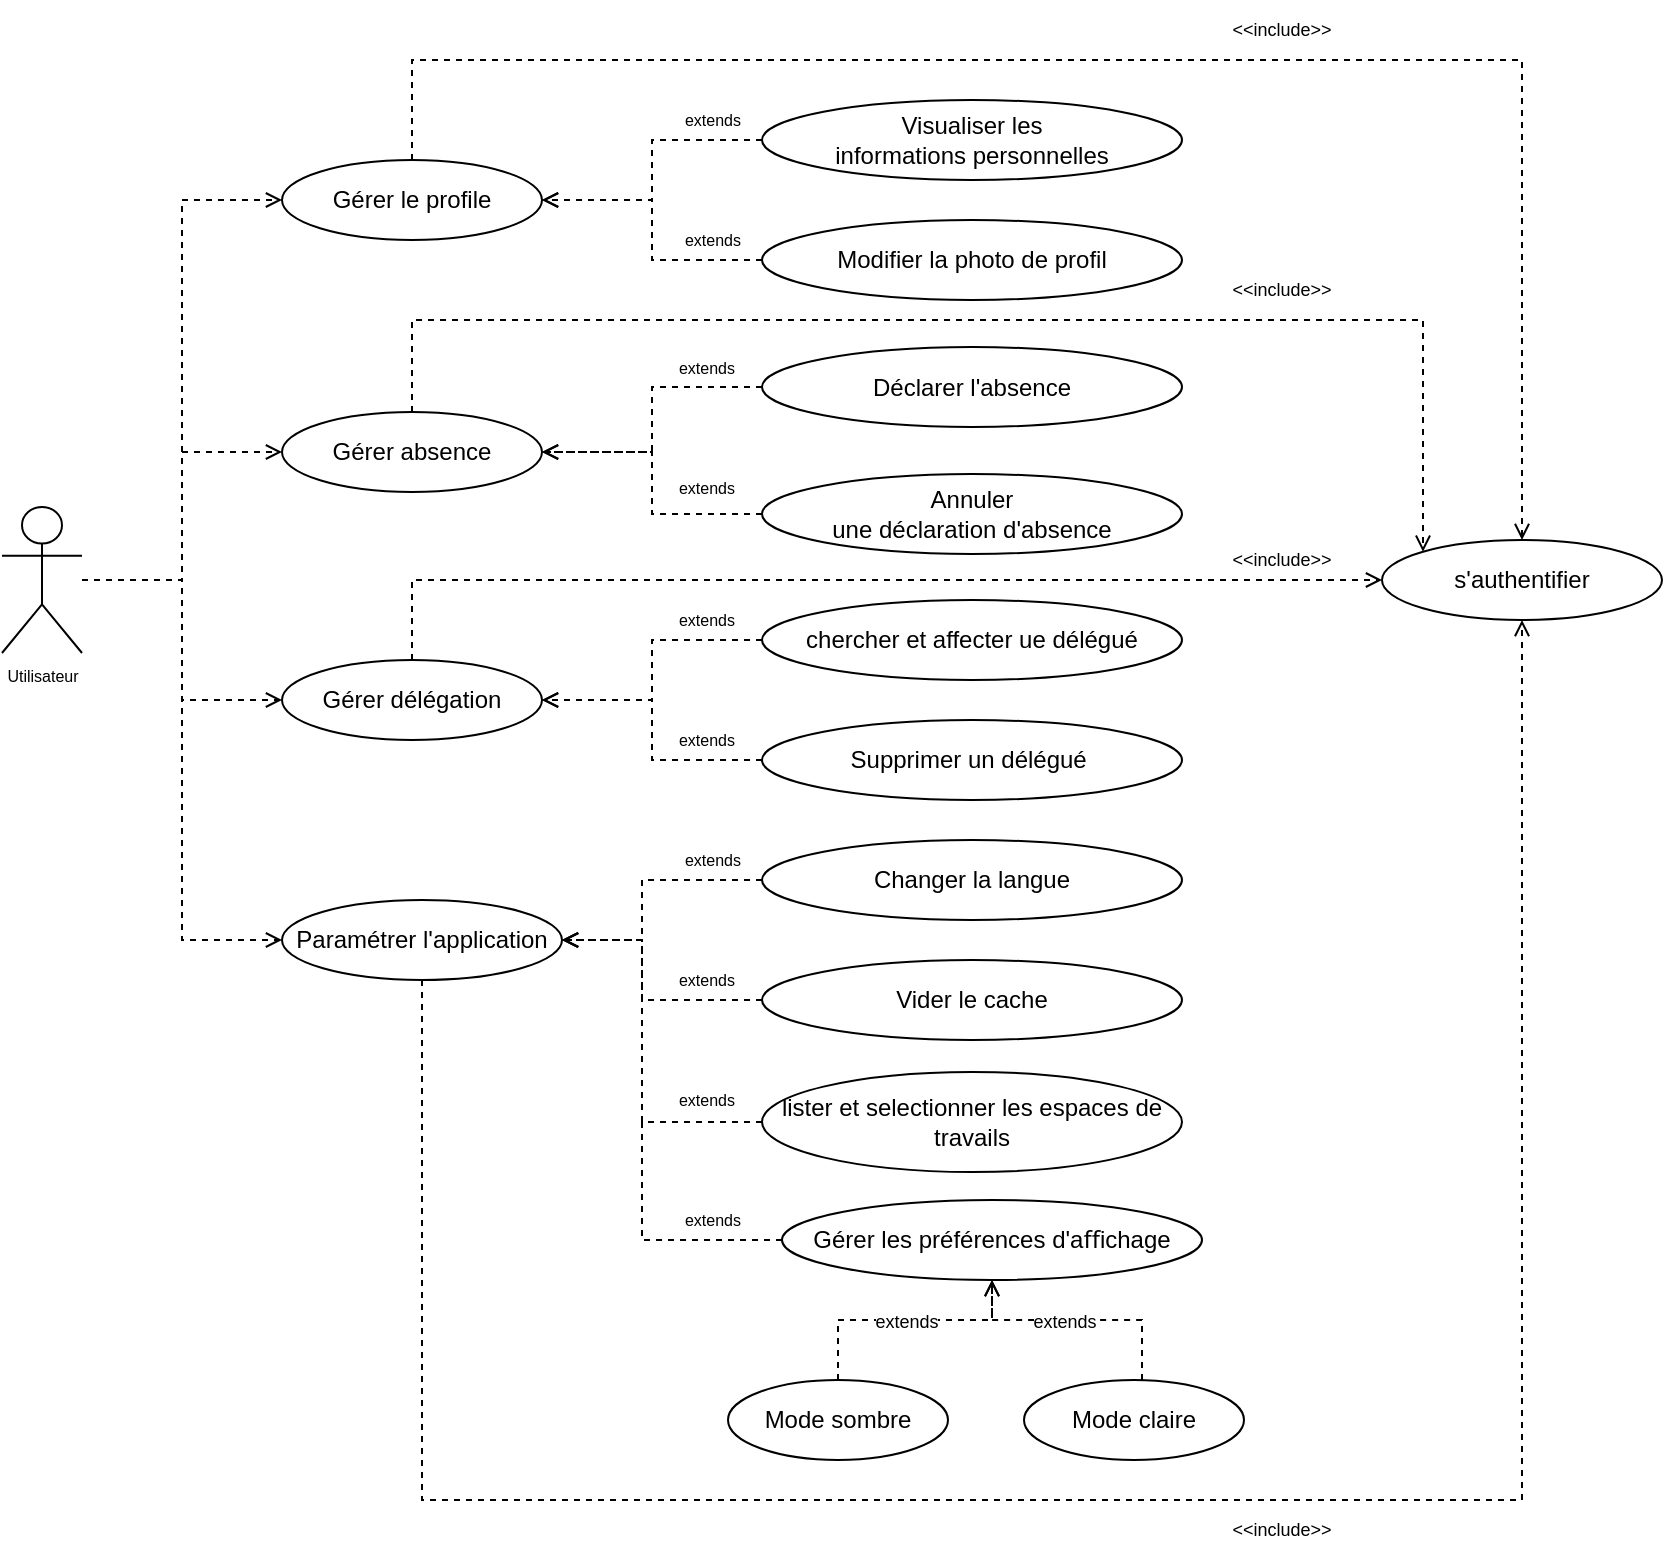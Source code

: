 <mxfile>
    <diagram id="8bSx6zjj0RE7G2_v_Q5R" name="Page-1">
        <mxGraphModel dx="798" dy="677" grid="1" gridSize="10" guides="1" tooltips="1" connect="1" arrows="1" fold="1" page="1" pageScale="1" pageWidth="850" pageHeight="1100" math="0" shadow="0">
            <root>
                <mxCell id="0"/>
                <mxCell id="1" parent="0"/>
                <mxCell id="86" style="edgeStyle=orthogonalEdgeStyle;html=1;dashed=1;rounded=0;endArrow=open;endFill=0;" edge="1" parent="1" source="6" target="75">
                    <mxGeometry relative="1" as="geometry"/>
                </mxCell>
                <mxCell id="6" value="&lt;div&gt;Visualiser l&lt;span style=&quot;background-color: initial;&quot;&gt;es informations&amp;nbsp;&lt;/span&gt;&lt;span style=&quot;background-color: initial;&quot;&gt;personnelles&lt;/span&gt;&lt;/div&gt;" style="ellipse;whiteSpace=wrap;html=1;" parent="1" vertex="1">
                    <mxGeometry x="390" y="180" width="210" height="40" as="geometry"/>
                </mxCell>
                <mxCell id="87" style="edgeStyle=orthogonalEdgeStyle;html=1;entryX=1;entryY=0.5;entryDx=0;entryDy=0;dashed=1;rounded=0;endArrow=open;endFill=0;" edge="1" parent="1" source="7" target="75">
                    <mxGeometry relative="1" as="geometry"/>
                </mxCell>
                <mxCell id="7" value="&lt;div&gt;Modifier&amp;nbsp;&lt;span style=&quot;background-color: initial;&quot;&gt;la photo de profil&lt;/span&gt;&lt;/div&gt;" style="ellipse;whiteSpace=wrap;html=1;" parent="1" vertex="1">
                    <mxGeometry x="390" y="240" width="210" height="40" as="geometry"/>
                </mxCell>
                <mxCell id="88" style="edgeStyle=orthogonalEdgeStyle;html=1;dashed=1;rounded=0;endArrow=open;endFill=0;" edge="1" parent="1" source="8" target="73">
                    <mxGeometry relative="1" as="geometry"/>
                </mxCell>
                <mxCell id="8" value="&lt;div&gt;Déclarer&amp;nbsp;&lt;span style=&quot;background-color: initial;&quot;&gt;l'absence&lt;/span&gt;&lt;/div&gt;" style="ellipse;whiteSpace=wrap;html=1;" parent="1" vertex="1">
                    <mxGeometry x="390" y="303.5" width="210" height="40" as="geometry"/>
                </mxCell>
                <mxCell id="89" style="edgeStyle=orthogonalEdgeStyle;html=1;entryX=1;entryY=0.5;entryDx=0;entryDy=0;dashed=1;rounded=0;endArrow=open;endFill=0;" edge="1" parent="1" source="9" target="73">
                    <mxGeometry relative="1" as="geometry"/>
                </mxCell>
                <mxCell id="9" value="&lt;div&gt;Annuler&lt;/div&gt;&lt;div&gt;une déclara&lt;span style=&quot;background-color: initial;&quot;&gt;tion d'absence&lt;/span&gt;&lt;/div&gt;" style="ellipse;whiteSpace=wrap;html=1;" parent="1" vertex="1">
                    <mxGeometry x="390" y="367" width="210" height="40" as="geometry"/>
                </mxCell>
                <mxCell id="90" style="edgeStyle=orthogonalEdgeStyle;html=1;entryX=1;entryY=0.5;entryDx=0;entryDy=0;dashed=1;rounded=0;endArrow=open;endFill=0;" edge="1" parent="1" source="10" target="74">
                    <mxGeometry relative="1" as="geometry"/>
                </mxCell>
                <mxCell id="10" value="&lt;div&gt;chercher et af&lt;span style=&quot;background-color: initial;&quot;&gt;fecter ue dé&lt;/span&gt;&lt;span style=&quot;background-color: initial;&quot;&gt;légué&lt;/span&gt;&lt;/div&gt;" style="ellipse;whiteSpace=wrap;html=1;" parent="1" vertex="1">
                    <mxGeometry x="390" y="430" width="210" height="40" as="geometry"/>
                </mxCell>
                <mxCell id="91" style="edgeStyle=orthogonalEdgeStyle;html=1;entryX=1;entryY=0.5;entryDx=0;entryDy=0;dashed=1;rounded=0;endArrow=open;endFill=0;" edge="1" parent="1" source="32" target="74">
                    <mxGeometry relative="1" as="geometry"/>
                </mxCell>
                <mxCell id="32" value="&lt;div&gt;Supprimer un délégué&amp;nbsp;&lt;/div&gt;" style="ellipse;whiteSpace=wrap;html=1;" parent="1" vertex="1">
                    <mxGeometry x="390" y="490" width="210" height="40" as="geometry"/>
                </mxCell>
                <mxCell id="92" style="edgeStyle=orthogonalEdgeStyle;html=1;entryX=1;entryY=0.5;entryDx=0;entryDy=0;dashed=1;rounded=0;endArrow=open;endFill=0;" edge="1" parent="1" source="36" target="76">
                    <mxGeometry relative="1" as="geometry">
                        <Array as="points">
                            <mxPoint x="330" y="570"/>
                            <mxPoint x="330" y="600"/>
                        </Array>
                    </mxGeometry>
                </mxCell>
                <mxCell id="36" value="Changer la langue" style="ellipse;whiteSpace=wrap;html=1;" parent="1" vertex="1">
                    <mxGeometry x="390" y="550" width="210" height="40" as="geometry"/>
                </mxCell>
                <mxCell id="93" style="edgeStyle=orthogonalEdgeStyle;html=1;dashed=1;rounded=0;entryX=1;entryY=0.5;entryDx=0;entryDy=0;endArrow=open;endFill=0;" edge="1" parent="1" source="37" target="76">
                    <mxGeometry relative="1" as="geometry">
                        <mxPoint x="270" y="600" as="targetPoint"/>
                        <Array as="points">
                            <mxPoint x="330" y="630"/>
                            <mxPoint x="330" y="600"/>
                        </Array>
                    </mxGeometry>
                </mxCell>
                <mxCell id="37" value="Vider le cache" style="ellipse;whiteSpace=wrap;html=1;" parent="1" vertex="1">
                    <mxGeometry x="390" y="610" width="210" height="40" as="geometry"/>
                </mxCell>
                <mxCell id="94" style="edgeStyle=orthogonalEdgeStyle;html=1;entryX=1;entryY=0.5;entryDx=0;entryDy=0;dashed=1;rounded=0;endArrow=open;endFill=0;" edge="1" parent="1" source="42" target="76">
                    <mxGeometry relative="1" as="geometry">
                        <Array as="points">
                            <mxPoint x="330" y="691"/>
                            <mxPoint x="330" y="600"/>
                        </Array>
                    </mxGeometry>
                </mxCell>
                <mxCell id="42" value="lister et selectionner les espaces de travails" style="ellipse;whiteSpace=wrap;html=1;" parent="1" vertex="1">
                    <mxGeometry x="390" y="666" width="210" height="50" as="geometry"/>
                </mxCell>
                <mxCell id="54" value="extends" style="text;html=1;align=center;verticalAlign=middle;resizable=0;points=[];autosize=1;strokeColor=none;fillColor=none;fontSize=8;" parent="1" vertex="1">
                    <mxGeometry x="340" y="730" width="50" height="20" as="geometry"/>
                </mxCell>
                <mxCell id="109" style="edgeStyle=orthogonalEdgeStyle;rounded=0;html=1;dashed=1;endArrow=open;endFill=0;entryX=0;entryY=0.5;entryDx=0;entryDy=0;" edge="1" parent="1" source="66" target="75">
                    <mxGeometry relative="1" as="geometry"/>
                </mxCell>
                <mxCell id="111" style="edgeStyle=orthogonalEdgeStyle;rounded=0;html=1;entryX=0;entryY=0.5;entryDx=0;entryDy=0;dashed=1;endArrow=open;endFill=0;" edge="1" parent="1" source="66" target="73">
                    <mxGeometry relative="1" as="geometry"/>
                </mxCell>
                <mxCell id="112" style="edgeStyle=orthogonalEdgeStyle;rounded=0;html=1;entryX=0;entryY=0.5;entryDx=0;entryDy=0;dashed=1;endArrow=open;endFill=0;" edge="1" parent="1" source="66" target="74">
                    <mxGeometry relative="1" as="geometry"/>
                </mxCell>
                <mxCell id="113" style="edgeStyle=orthogonalEdgeStyle;rounded=0;html=1;dashed=1;endArrow=open;endFill=0;entryX=0;entryY=0.5;entryDx=0;entryDy=0;" edge="1" parent="1" source="66" target="76">
                    <mxGeometry relative="1" as="geometry">
                        <mxPoint x="300" y="600" as="targetPoint"/>
                    </mxGeometry>
                </mxCell>
                <mxCell id="66" value="Utilisateur" style="shape=umlActor;verticalLabelPosition=bottom;verticalAlign=top;html=1;fontSize=8;" parent="1" vertex="1">
                    <mxGeometry x="10" y="383.5" width="40" height="73" as="geometry"/>
                </mxCell>
                <mxCell id="71" value="s'authentifier" style="ellipse;whiteSpace=wrap;html=1;" parent="1" vertex="1">
                    <mxGeometry x="700" y="400" width="140" height="40" as="geometry"/>
                </mxCell>
                <mxCell id="72" value="&amp;lt;&amp;lt;include&amp;gt;&amp;gt;" style="text;html=1;strokeColor=none;fillColor=none;align=center;verticalAlign=middle;whiteSpace=wrap;rounded=0;fontSize=9;" parent="1" vertex="1">
                    <mxGeometry x="620" y="395" width="60" height="30" as="geometry"/>
                </mxCell>
                <mxCell id="117" style="edgeStyle=orthogonalEdgeStyle;rounded=0;html=1;entryX=0;entryY=0;entryDx=0;entryDy=0;dashed=1;endArrow=open;endFill=0;" edge="1" parent="1" source="73" target="71">
                    <mxGeometry relative="1" as="geometry">
                        <Array as="points">
                            <mxPoint x="215" y="290"/>
                            <mxPoint x="721" y="290"/>
                        </Array>
                    </mxGeometry>
                </mxCell>
                <mxCell id="73" value="&lt;div&gt;Gérer absence&lt;/div&gt;" style="ellipse;whiteSpace=wrap;html=1;" vertex="1" parent="1">
                    <mxGeometry x="150" y="336" width="130" height="40" as="geometry"/>
                </mxCell>
                <mxCell id="116" style="edgeStyle=orthogonalEdgeStyle;rounded=0;html=1;entryX=0;entryY=0.5;entryDx=0;entryDy=0;dashed=1;endArrow=open;endFill=0;" edge="1" parent="1" source="74" target="71">
                    <mxGeometry relative="1" as="geometry">
                        <Array as="points">
                            <mxPoint x="215" y="420"/>
                        </Array>
                    </mxGeometry>
                </mxCell>
                <mxCell id="74" value="&lt;div&gt;Gérer délégation&lt;/div&gt;" style="ellipse;whiteSpace=wrap;html=1;" vertex="1" parent="1">
                    <mxGeometry x="150" y="460" width="130" height="40" as="geometry"/>
                </mxCell>
                <mxCell id="114" style="edgeStyle=orthogonalEdgeStyle;rounded=0;html=1;entryX=0.5;entryY=0;entryDx=0;entryDy=0;dashed=1;endArrow=open;endFill=0;" edge="1" parent="1" source="75" target="71">
                    <mxGeometry relative="1" as="geometry">
                        <Array as="points">
                            <mxPoint x="215" y="160"/>
                            <mxPoint x="770" y="160"/>
                        </Array>
                    </mxGeometry>
                </mxCell>
                <mxCell id="75" value="&lt;div&gt;Gérer le profile&lt;/div&gt;" style="ellipse;whiteSpace=wrap;html=1;" vertex="1" parent="1">
                    <mxGeometry x="150" y="210" width="130" height="40" as="geometry"/>
                </mxCell>
                <mxCell id="115" style="edgeStyle=orthogonalEdgeStyle;rounded=0;html=1;entryX=0.5;entryY=1;entryDx=0;entryDy=0;dashed=1;endArrow=open;endFill=0;" edge="1" parent="1" source="76" target="71">
                    <mxGeometry relative="1" as="geometry">
                        <Array as="points">
                            <mxPoint x="220" y="880"/>
                            <mxPoint x="770" y="880"/>
                        </Array>
                    </mxGeometry>
                </mxCell>
                <mxCell id="76" value="&lt;div&gt;Paramétrer l'application&lt;/div&gt;" style="ellipse;whiteSpace=wrap;html=1;" vertex="1" parent="1">
                    <mxGeometry x="150" y="580" width="140" height="40" as="geometry"/>
                </mxCell>
                <mxCell id="95" style="edgeStyle=orthogonalEdgeStyle;html=1;dashed=1;rounded=0;endArrow=none;endFill=0;" edge="1" parent="1" source="77">
                    <mxGeometry relative="1" as="geometry">
                        <mxPoint x="330" y="690" as="targetPoint"/>
                        <Array as="points">
                            <mxPoint x="330" y="750"/>
                        </Array>
                    </mxGeometry>
                </mxCell>
                <mxCell id="77" value="&lt;div&gt;Gérer les&amp;nbsp;&lt;span style=&quot;background-color: initial;&quot;&gt;préférences&amp;nbsp;&lt;/span&gt;&lt;span style=&quot;background-color: initial;&quot;&gt;d'aﬀichage&lt;/span&gt;&lt;/div&gt;" style="ellipse;whiteSpace=wrap;html=1;" vertex="1" parent="1">
                    <mxGeometry x="400" y="730" width="210" height="40" as="geometry"/>
                </mxCell>
                <mxCell id="78" value="&lt;font style=&quot;font-size: 9px;&quot;&gt;extends&lt;/font&gt;" style="edgeStyle=orthogonalEdgeStyle;html=1;entryX=0.5;entryY=1;entryDx=0;entryDy=0;dashed=1;startArrow=none;startFill=0;endArrow=open;endFill=0;rounded=0;" edge="1" parent="1" source="79" target="77">
                    <mxGeometry x="0.1" relative="1" as="geometry">
                        <Array as="points">
                            <mxPoint x="580" y="790"/>
                            <mxPoint x="505" y="790"/>
                        </Array>
                        <mxPoint as="offset"/>
                    </mxGeometry>
                </mxCell>
                <mxCell id="79" value="&lt;div&gt;Mode claire&lt;/div&gt;" style="ellipse;whiteSpace=wrap;html=1;" vertex="1" parent="1">
                    <mxGeometry x="521" y="820" width="110" height="40" as="geometry"/>
                </mxCell>
                <mxCell id="80" value="&lt;font style=&quot;font-size: 9px;&quot;&gt;extends&lt;/font&gt;" style="edgeStyle=orthogonalEdgeStyle;html=1;entryX=0.5;entryY=1;entryDx=0;entryDy=0;dashed=1;startArrow=none;startFill=0;endArrow=open;endFill=0;rounded=0;" edge="1" parent="1" source="81" target="77">
                    <mxGeometry relative="1" as="geometry">
                        <Array as="points">
                            <mxPoint x="428" y="790"/>
                            <mxPoint x="505" y="790"/>
                        </Array>
                    </mxGeometry>
                </mxCell>
                <mxCell id="81" value="&lt;div&gt;Mode sombre&lt;/div&gt;" style="ellipse;whiteSpace=wrap;html=1;" vertex="1" parent="1">
                    <mxGeometry x="373" y="820" width="110" height="40" as="geometry"/>
                </mxCell>
                <mxCell id="96" value="extends" style="text;html=1;align=center;verticalAlign=middle;resizable=0;points=[];autosize=1;strokeColor=none;fillColor=none;fontSize=8;" vertex="1" parent="1">
                    <mxGeometry x="337" y="670" width="50" height="20" as="geometry"/>
                </mxCell>
                <mxCell id="97" value="extends" style="text;html=1;align=center;verticalAlign=middle;resizable=0;points=[];autosize=1;strokeColor=none;fillColor=none;fontSize=8;" vertex="1" parent="1">
                    <mxGeometry x="337" y="610" width="50" height="20" as="geometry"/>
                </mxCell>
                <mxCell id="98" value="extends" style="text;html=1;align=center;verticalAlign=middle;resizable=0;points=[];autosize=1;strokeColor=none;fillColor=none;fontSize=8;" vertex="1" parent="1">
                    <mxGeometry x="340" y="550" width="50" height="20" as="geometry"/>
                </mxCell>
                <mxCell id="99" value="extends" style="text;html=1;align=center;verticalAlign=middle;resizable=0;points=[];autosize=1;strokeColor=none;fillColor=none;fontSize=8;" vertex="1" parent="1">
                    <mxGeometry x="337" y="430" width="50" height="20" as="geometry"/>
                </mxCell>
                <mxCell id="100" value="extends" style="text;html=1;align=center;verticalAlign=middle;resizable=0;points=[];autosize=1;strokeColor=none;fillColor=none;fontSize=8;" vertex="1" parent="1">
                    <mxGeometry x="337" y="490" width="50" height="20" as="geometry"/>
                </mxCell>
                <mxCell id="101" value="extends" style="text;html=1;align=center;verticalAlign=middle;resizable=0;points=[];autosize=1;strokeColor=none;fillColor=none;fontSize=8;" vertex="1" parent="1">
                    <mxGeometry x="337" y="363.5" width="50" height="20" as="geometry"/>
                </mxCell>
                <mxCell id="102" value="extends" style="text;html=1;align=center;verticalAlign=middle;resizable=0;points=[];autosize=1;strokeColor=none;fillColor=none;fontSize=8;" vertex="1" parent="1">
                    <mxGeometry x="337" y="303.5" width="50" height="20" as="geometry"/>
                </mxCell>
                <mxCell id="103" value="extends" style="text;html=1;align=center;verticalAlign=middle;resizable=0;points=[];autosize=1;strokeColor=none;fillColor=none;fontSize=8;" vertex="1" parent="1">
                    <mxGeometry x="340" y="240" width="50" height="20" as="geometry"/>
                </mxCell>
                <mxCell id="104" value="extends" style="text;html=1;align=center;verticalAlign=middle;resizable=0;points=[];autosize=1;strokeColor=none;fillColor=none;fontSize=8;" vertex="1" parent="1">
                    <mxGeometry x="340" y="180" width="50" height="20" as="geometry"/>
                </mxCell>
                <mxCell id="118" value="&amp;lt;&amp;lt;include&amp;gt;&amp;gt;" style="text;html=1;strokeColor=none;fillColor=none;align=center;verticalAlign=middle;whiteSpace=wrap;rounded=0;fontSize=9;" vertex="1" parent="1">
                    <mxGeometry x="620" y="260" width="60" height="30" as="geometry"/>
                </mxCell>
                <mxCell id="119" value="&amp;lt;&amp;lt;include&amp;gt;&amp;gt;" style="text;html=1;strokeColor=none;fillColor=none;align=center;verticalAlign=middle;whiteSpace=wrap;rounded=0;fontSize=9;" vertex="1" parent="1">
                    <mxGeometry x="620" y="130" width="60" height="30" as="geometry"/>
                </mxCell>
                <mxCell id="120" value="&amp;lt;&amp;lt;include&amp;gt;&amp;gt;" style="text;html=1;strokeColor=none;fillColor=none;align=center;verticalAlign=middle;whiteSpace=wrap;rounded=0;fontSize=9;" vertex="1" parent="1">
                    <mxGeometry x="620" y="880" width="60" height="30" as="geometry"/>
                </mxCell>
            </root>
        </mxGraphModel>
    </diagram>
</mxfile>